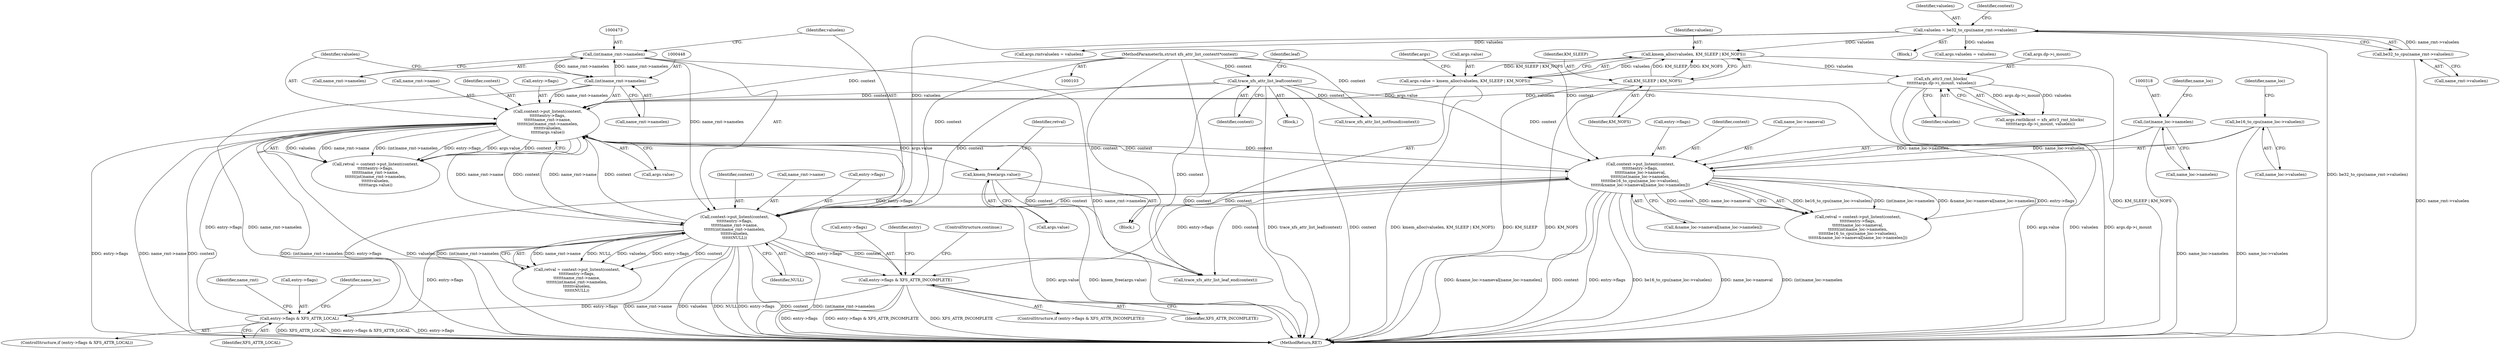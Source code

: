 digraph "0_linux_2e83b79b2d6c78bf1b4aa227938a214dcbddc83f@API" {
"1000456" [label="(Call,kmem_free(args.value))"];
"1000439" [label="(Call,context->put_listent(context,\n\t\t\t\t\t\tentry->flags,\n\t\t\t\t\t\tname_rmt->name,\n\t\t\t\t\t\t(int)name_rmt->namelen,\n\t\t\t\t\t\tvaluelen,\n\t\t\t\t\t\targs.value))"];
"1000309" [label="(Call,context->put_listent(context,\n\t\t\t\t\t\tentry->flags,\n\t\t\t\t\t\tname_loc->nameval,\n\t\t\t\t\t\t(int)name_loc->namelen,\n\t\t\t\t\t\tbe16_to_cpu(name_loc->valuelen),\n\t\t\t\t\t\t&name_loc->nameval[name_loc->namelen]))"];
"1000464" [label="(Call,context->put_listent(context,\n\t\t\t\t\t\tentry->flags,\n\t\t\t\t\t\tname_rmt->name,\n\t\t\t\t\t\t(int)name_rmt->namelen,\n\t\t\t\t\t\tvaluelen,\n\t\t\t\t\t\tNULL))"];
"1000122" [label="(Call,trace_xfs_attr_list_leaf(context))"];
"1000105" [label="(MethodParameterIn,struct xfs_attr_list_context\t*context)"];
"1000295" [label="(Call,entry->flags & XFS_ATTR_LOCAL)"];
"1000288" [label="(Call,entry->flags & XFS_ATTR_INCOMPLETE)"];
"1000472" [label="(Call,(int)name_rmt->namelen)"];
"1000447" [label="(Call,(int)name_rmt->namelen)"];
"1000347" [label="(Call,valuelen = be32_to_cpu(name_rmt->valuelen))"];
"1000349" [label="(Call,be32_to_cpu(name_rmt->valuelen))"];
"1000317" [label="(Call,(int)name_loc->namelen)"];
"1000322" [label="(Call,be16_to_cpu(name_loc->valuelen))"];
"1000421" [label="(Call,xfs_attr3_rmt_blocks(\n \t\t\t\t\t\t\targs.dp->i_mount, valuelen))"];
"1000404" [label="(Call,kmem_alloc(valuelen, KM_SLEEP | KM_NOFS))"];
"1000406" [label="(Call,KM_SLEEP | KM_NOFS)"];
"1000400" [label="(Call,args.value = kmem_alloc(valuelen, KM_SLEEP | KM_NOFS))"];
"1000294" [label="(ControlStructure,if (entry->flags & XFS_ATTR_LOCAL))"];
"1000465" [label="(Identifier,context)"];
"1000288" [label="(Call,entry->flags & XFS_ATTR_INCOMPLETE)"];
"1000400" [label="(Call,args.value = kmem_alloc(valuelen, KM_SLEEP | KM_NOFS))"];
"1000496" [label="(MethodReturn,RET)"];
"1000452" [label="(Identifier,valuelen)"];
"1000464" [label="(Call,context->put_listent(context,\n\t\t\t\t\t\tentry->flags,\n\t\t\t\t\t\tname_rmt->name,\n\t\t\t\t\t\t(int)name_rmt->namelen,\n\t\t\t\t\t\tvaluelen,\n\t\t\t\t\t\tNULL))"];
"1000440" [label="(Identifier,context)"];
"1000299" [label="(Identifier,XFS_ATTR_LOCAL)"];
"1000289" [label="(Call,entry->flags)"];
"1000477" [label="(Identifier,valuelen)"];
"1000348" [label="(Identifier,valuelen)"];
"1000329" [label="(Identifier,name_loc)"];
"1000339" [label="(Block,)"];
"1000469" [label="(Call,name_rmt->name)"];
"1000480" [label="(Identifier,retval)"];
"1000123" [label="(Identifier,context)"];
"1000309" [label="(Call,context->put_listent(context,\n\t\t\t\t\t\tentry->flags,\n\t\t\t\t\t\tname_loc->nameval,\n\t\t\t\t\t\t(int)name_loc->namelen,\n\t\t\t\t\t\tbe16_to_cpu(name_loc->valuelen),\n\t\t\t\t\t\t&name_loc->nameval[name_loc->namelen]))"];
"1000324" [label="(Identifier,name_loc)"];
"1000295" [label="(Call,entry->flags & XFS_ATTR_LOCAL)"];
"1000492" [label="(Call,trace_xfs_attr_list_leaf_end(context))"];
"1000296" [label="(Call,entry->flags)"];
"1000342" [label="(Identifier,name_rmt)"];
"1000314" [label="(Call,name_loc->nameval)"];
"1000125" [label="(Identifier,leaf)"];
"1000390" [label="(Call,args.valuelen = valuelen)"];
"1000406" [label="(Call,KM_SLEEP | KM_NOFS)"];
"1000439" [label="(Call,context->put_listent(context,\n\t\t\t\t\t\tentry->flags,\n\t\t\t\t\t\tname_rmt->name,\n\t\t\t\t\t\t(int)name_rmt->namelen,\n\t\t\t\t\t\tvaluelen,\n\t\t\t\t\t\targs.value))"];
"1000447" [label="(Call,(int)name_rmt->namelen)"];
"1000357" [label="(Block,)"];
"1000292" [label="(Identifier,XFS_ATTR_INCOMPLETE)"];
"1000105" [label="(MethodParameterIn,struct xfs_attr_list_context\t*context)"];
"1000453" [label="(Call,args.value)"];
"1000441" [label="(Call,entry->flags)"];
"1000417" [label="(Call,args.rmtblkcnt = xfs_attr3_rmt_blocks(\n \t\t\t\t\t\t\targs.dp->i_mount, valuelen))"];
"1000408" [label="(Identifier,KM_NOFS)"];
"1000311" [label="(Call,entry->flags)"];
"1000395" [label="(Call,args.rmtvaluelen = valuelen)"];
"1000457" [label="(Call,args.value)"];
"1000229" [label="(Call,trace_xfs_attr_list_notfound(context))"];
"1000472" [label="(Call,(int)name_rmt->namelen)"];
"1000411" [label="(Identifier,args)"];
"1000466" [label="(Call,entry->flags)"];
"1000478" [label="(Identifier,NULL)"];
"1000401" [label="(Call,args.value)"];
"1000407" [label="(Identifier,KM_SLEEP)"];
"1000405" [label="(Identifier,valuelen)"];
"1000106" [label="(Block,)"];
"1000326" [label="(Call,&name_loc->nameval[name_loc->namelen])"];
"1000323" [label="(Call,name_loc->valuelen)"];
"1000437" [label="(Call,retval = context->put_listent(context,\n\t\t\t\t\t\tentry->flags,\n\t\t\t\t\t\tname_rmt->name,\n\t\t\t\t\t\t(int)name_rmt->namelen,\n\t\t\t\t\t\tvaluelen,\n\t\t\t\t\t\targs.value))"];
"1000319" [label="(Call,name_loc->namelen)"];
"1000349" [label="(Call,be32_to_cpu(name_rmt->valuelen))"];
"1000456" [label="(Call,kmem_free(args.value))"];
"1000297" [label="(Identifier,entry)"];
"1000350" [label="(Call,name_rmt->valuelen)"];
"1000303" [label="(Identifier,name_loc)"];
"1000287" [label="(ControlStructure,if (entry->flags & XFS_ATTR_INCOMPLETE))"];
"1000293" [label="(ControlStructure,continue;)"];
"1000421" [label="(Call,xfs_attr3_rmt_blocks(\n \t\t\t\t\t\t\targs.dp->i_mount, valuelen))"];
"1000122" [label="(Call,trace_xfs_attr_list_leaf(context))"];
"1000317" [label="(Call,(int)name_loc->namelen)"];
"1000355" [label="(Identifier,context)"];
"1000422" [label="(Call,args.dp->i_mount)"];
"1000427" [label="(Identifier,valuelen)"];
"1000307" [label="(Call,retval = context->put_listent(context,\n\t\t\t\t\t\tentry->flags,\n\t\t\t\t\t\tname_loc->nameval,\n\t\t\t\t\t\t(int)name_loc->namelen,\n\t\t\t\t\t\tbe16_to_cpu(name_loc->valuelen),\n\t\t\t\t\t\t&name_loc->nameval[name_loc->namelen]))"];
"1000444" [label="(Call,name_rmt->name)"];
"1000322" [label="(Call,be16_to_cpu(name_loc->valuelen))"];
"1000462" [label="(Call,retval = context->put_listent(context,\n\t\t\t\t\t\tentry->flags,\n\t\t\t\t\t\tname_rmt->name,\n\t\t\t\t\t\t(int)name_rmt->namelen,\n\t\t\t\t\t\tvaluelen,\n\t\t\t\t\t\tNULL))"];
"1000347" [label="(Call,valuelen = be32_to_cpu(name_rmt->valuelen))"];
"1000474" [label="(Call,name_rmt->namelen)"];
"1000449" [label="(Call,name_rmt->namelen)"];
"1000404" [label="(Call,kmem_alloc(valuelen, KM_SLEEP | KM_NOFS))"];
"1000310" [label="(Identifier,context)"];
"1000456" -> "1000357"  [label="AST: "];
"1000456" -> "1000457"  [label="CFG: "];
"1000457" -> "1000456"  [label="AST: "];
"1000480" -> "1000456"  [label="CFG: "];
"1000456" -> "1000496"  [label="DDG: args.value"];
"1000456" -> "1000496"  [label="DDG: kmem_free(args.value)"];
"1000439" -> "1000456"  [label="DDG: args.value"];
"1000439" -> "1000437"  [label="AST: "];
"1000439" -> "1000453"  [label="CFG: "];
"1000440" -> "1000439"  [label="AST: "];
"1000441" -> "1000439"  [label="AST: "];
"1000444" -> "1000439"  [label="AST: "];
"1000447" -> "1000439"  [label="AST: "];
"1000452" -> "1000439"  [label="AST: "];
"1000453" -> "1000439"  [label="AST: "];
"1000437" -> "1000439"  [label="CFG: "];
"1000439" -> "1000496"  [label="DDG: context"];
"1000439" -> "1000496"  [label="DDG: (int)name_rmt->namelen"];
"1000439" -> "1000496"  [label="DDG: valuelen"];
"1000439" -> "1000496"  [label="DDG: entry->flags"];
"1000439" -> "1000496"  [label="DDG: name_rmt->name"];
"1000439" -> "1000288"  [label="DDG: entry->flags"];
"1000439" -> "1000309"  [label="DDG: context"];
"1000439" -> "1000437"  [label="DDG: valuelen"];
"1000439" -> "1000437"  [label="DDG: name_rmt->name"];
"1000439" -> "1000437"  [label="DDG: (int)name_rmt->namelen"];
"1000439" -> "1000437"  [label="DDG: entry->flags"];
"1000439" -> "1000437"  [label="DDG: args.value"];
"1000439" -> "1000437"  [label="DDG: context"];
"1000309" -> "1000439"  [label="DDG: context"];
"1000464" -> "1000439"  [label="DDG: context"];
"1000464" -> "1000439"  [label="DDG: name_rmt->name"];
"1000122" -> "1000439"  [label="DDG: context"];
"1000105" -> "1000439"  [label="DDG: context"];
"1000295" -> "1000439"  [label="DDG: entry->flags"];
"1000447" -> "1000439"  [label="DDG: name_rmt->namelen"];
"1000421" -> "1000439"  [label="DDG: valuelen"];
"1000400" -> "1000439"  [label="DDG: args.value"];
"1000439" -> "1000464"  [label="DDG: context"];
"1000439" -> "1000464"  [label="DDG: name_rmt->name"];
"1000439" -> "1000492"  [label="DDG: context"];
"1000309" -> "1000307"  [label="AST: "];
"1000309" -> "1000326"  [label="CFG: "];
"1000310" -> "1000309"  [label="AST: "];
"1000311" -> "1000309"  [label="AST: "];
"1000314" -> "1000309"  [label="AST: "];
"1000317" -> "1000309"  [label="AST: "];
"1000322" -> "1000309"  [label="AST: "];
"1000326" -> "1000309"  [label="AST: "];
"1000307" -> "1000309"  [label="CFG: "];
"1000309" -> "1000496"  [label="DDG: &name_loc->nameval[name_loc->namelen]"];
"1000309" -> "1000496"  [label="DDG: context"];
"1000309" -> "1000496"  [label="DDG: entry->flags"];
"1000309" -> "1000496"  [label="DDG: be16_to_cpu(name_loc->valuelen)"];
"1000309" -> "1000496"  [label="DDG: name_loc->nameval"];
"1000309" -> "1000496"  [label="DDG: (int)name_loc->namelen"];
"1000309" -> "1000288"  [label="DDG: entry->flags"];
"1000309" -> "1000307"  [label="DDG: be16_to_cpu(name_loc->valuelen)"];
"1000309" -> "1000307"  [label="DDG: (int)name_loc->namelen"];
"1000309" -> "1000307"  [label="DDG: &name_loc->nameval[name_loc->namelen]"];
"1000309" -> "1000307"  [label="DDG: entry->flags"];
"1000309" -> "1000307"  [label="DDG: context"];
"1000309" -> "1000307"  [label="DDG: name_loc->nameval"];
"1000464" -> "1000309"  [label="DDG: context"];
"1000122" -> "1000309"  [label="DDG: context"];
"1000105" -> "1000309"  [label="DDG: context"];
"1000295" -> "1000309"  [label="DDG: entry->flags"];
"1000317" -> "1000309"  [label="DDG: name_loc->namelen"];
"1000322" -> "1000309"  [label="DDG: name_loc->valuelen"];
"1000309" -> "1000464"  [label="DDG: context"];
"1000309" -> "1000492"  [label="DDG: context"];
"1000464" -> "1000462"  [label="AST: "];
"1000464" -> "1000478"  [label="CFG: "];
"1000465" -> "1000464"  [label="AST: "];
"1000466" -> "1000464"  [label="AST: "];
"1000469" -> "1000464"  [label="AST: "];
"1000472" -> "1000464"  [label="AST: "];
"1000477" -> "1000464"  [label="AST: "];
"1000478" -> "1000464"  [label="AST: "];
"1000462" -> "1000464"  [label="CFG: "];
"1000464" -> "1000496"  [label="DDG: context"];
"1000464" -> "1000496"  [label="DDG: (int)name_rmt->namelen"];
"1000464" -> "1000496"  [label="DDG: name_rmt->name"];
"1000464" -> "1000496"  [label="DDG: valuelen"];
"1000464" -> "1000496"  [label="DDG: NULL"];
"1000464" -> "1000496"  [label="DDG: entry->flags"];
"1000464" -> "1000288"  [label="DDG: entry->flags"];
"1000464" -> "1000462"  [label="DDG: name_rmt->name"];
"1000464" -> "1000462"  [label="DDG: NULL"];
"1000464" -> "1000462"  [label="DDG: valuelen"];
"1000464" -> "1000462"  [label="DDG: entry->flags"];
"1000464" -> "1000462"  [label="DDG: context"];
"1000464" -> "1000462"  [label="DDG: (int)name_rmt->namelen"];
"1000122" -> "1000464"  [label="DDG: context"];
"1000105" -> "1000464"  [label="DDG: context"];
"1000295" -> "1000464"  [label="DDG: entry->flags"];
"1000472" -> "1000464"  [label="DDG: name_rmt->namelen"];
"1000347" -> "1000464"  [label="DDG: valuelen"];
"1000464" -> "1000492"  [label="DDG: context"];
"1000122" -> "1000106"  [label="AST: "];
"1000122" -> "1000123"  [label="CFG: "];
"1000123" -> "1000122"  [label="AST: "];
"1000125" -> "1000122"  [label="CFG: "];
"1000122" -> "1000496"  [label="DDG: context"];
"1000122" -> "1000496"  [label="DDG: trace_xfs_attr_list_leaf(context)"];
"1000105" -> "1000122"  [label="DDG: context"];
"1000122" -> "1000229"  [label="DDG: context"];
"1000122" -> "1000492"  [label="DDG: context"];
"1000105" -> "1000103"  [label="AST: "];
"1000105" -> "1000496"  [label="DDG: context"];
"1000105" -> "1000229"  [label="DDG: context"];
"1000105" -> "1000492"  [label="DDG: context"];
"1000295" -> "1000294"  [label="AST: "];
"1000295" -> "1000299"  [label="CFG: "];
"1000296" -> "1000295"  [label="AST: "];
"1000299" -> "1000295"  [label="AST: "];
"1000303" -> "1000295"  [label="CFG: "];
"1000342" -> "1000295"  [label="CFG: "];
"1000295" -> "1000496"  [label="DDG: entry->flags"];
"1000295" -> "1000496"  [label="DDG: XFS_ATTR_LOCAL"];
"1000295" -> "1000496"  [label="DDG: entry->flags & XFS_ATTR_LOCAL"];
"1000288" -> "1000295"  [label="DDG: entry->flags"];
"1000288" -> "1000287"  [label="AST: "];
"1000288" -> "1000292"  [label="CFG: "];
"1000289" -> "1000288"  [label="AST: "];
"1000292" -> "1000288"  [label="AST: "];
"1000293" -> "1000288"  [label="CFG: "];
"1000297" -> "1000288"  [label="CFG: "];
"1000288" -> "1000496"  [label="DDG: XFS_ATTR_INCOMPLETE"];
"1000288" -> "1000496"  [label="DDG: entry->flags"];
"1000288" -> "1000496"  [label="DDG: entry->flags & XFS_ATTR_INCOMPLETE"];
"1000472" -> "1000474"  [label="CFG: "];
"1000473" -> "1000472"  [label="AST: "];
"1000474" -> "1000472"  [label="AST: "];
"1000477" -> "1000472"  [label="CFG: "];
"1000472" -> "1000496"  [label="DDG: name_rmt->namelen"];
"1000472" -> "1000447"  [label="DDG: name_rmt->namelen"];
"1000447" -> "1000472"  [label="DDG: name_rmt->namelen"];
"1000447" -> "1000449"  [label="CFG: "];
"1000448" -> "1000447"  [label="AST: "];
"1000449" -> "1000447"  [label="AST: "];
"1000452" -> "1000447"  [label="CFG: "];
"1000447" -> "1000496"  [label="DDG: name_rmt->namelen"];
"1000347" -> "1000339"  [label="AST: "];
"1000347" -> "1000349"  [label="CFG: "];
"1000348" -> "1000347"  [label="AST: "];
"1000349" -> "1000347"  [label="AST: "];
"1000355" -> "1000347"  [label="CFG: "];
"1000347" -> "1000496"  [label="DDG: be32_to_cpu(name_rmt->valuelen)"];
"1000349" -> "1000347"  [label="DDG: name_rmt->valuelen"];
"1000347" -> "1000390"  [label="DDG: valuelen"];
"1000347" -> "1000395"  [label="DDG: valuelen"];
"1000347" -> "1000404"  [label="DDG: valuelen"];
"1000349" -> "1000350"  [label="CFG: "];
"1000350" -> "1000349"  [label="AST: "];
"1000349" -> "1000496"  [label="DDG: name_rmt->valuelen"];
"1000317" -> "1000319"  [label="CFG: "];
"1000318" -> "1000317"  [label="AST: "];
"1000319" -> "1000317"  [label="AST: "];
"1000324" -> "1000317"  [label="CFG: "];
"1000317" -> "1000496"  [label="DDG: name_loc->namelen"];
"1000322" -> "1000323"  [label="CFG: "];
"1000323" -> "1000322"  [label="AST: "];
"1000329" -> "1000322"  [label="CFG: "];
"1000322" -> "1000496"  [label="DDG: name_loc->valuelen"];
"1000421" -> "1000417"  [label="AST: "];
"1000421" -> "1000427"  [label="CFG: "];
"1000422" -> "1000421"  [label="AST: "];
"1000427" -> "1000421"  [label="AST: "];
"1000417" -> "1000421"  [label="CFG: "];
"1000421" -> "1000496"  [label="DDG: valuelen"];
"1000421" -> "1000496"  [label="DDG: args.dp->i_mount"];
"1000421" -> "1000417"  [label="DDG: args.dp->i_mount"];
"1000421" -> "1000417"  [label="DDG: valuelen"];
"1000404" -> "1000421"  [label="DDG: valuelen"];
"1000404" -> "1000400"  [label="AST: "];
"1000404" -> "1000406"  [label="CFG: "];
"1000405" -> "1000404"  [label="AST: "];
"1000406" -> "1000404"  [label="AST: "];
"1000400" -> "1000404"  [label="CFG: "];
"1000404" -> "1000496"  [label="DDG: KM_SLEEP | KM_NOFS"];
"1000404" -> "1000400"  [label="DDG: valuelen"];
"1000404" -> "1000400"  [label="DDG: KM_SLEEP | KM_NOFS"];
"1000406" -> "1000404"  [label="DDG: KM_SLEEP"];
"1000406" -> "1000404"  [label="DDG: KM_NOFS"];
"1000406" -> "1000408"  [label="CFG: "];
"1000407" -> "1000406"  [label="AST: "];
"1000408" -> "1000406"  [label="AST: "];
"1000406" -> "1000496"  [label="DDG: KM_SLEEP"];
"1000406" -> "1000496"  [label="DDG: KM_NOFS"];
"1000400" -> "1000357"  [label="AST: "];
"1000401" -> "1000400"  [label="AST: "];
"1000411" -> "1000400"  [label="CFG: "];
"1000400" -> "1000496"  [label="DDG: args.value"];
"1000400" -> "1000496"  [label="DDG: kmem_alloc(valuelen, KM_SLEEP | KM_NOFS)"];
}
